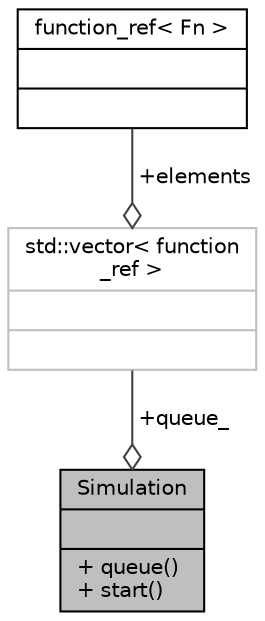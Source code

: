 digraph "Simulation"
{
 // LATEX_PDF_SIZE
  edge [fontname="Helvetica",fontsize="10",labelfontname="Helvetica",labelfontsize="10"];
  node [fontname="Helvetica",fontsize="10",shape=record];
  Node1 [label="{Simulation\n||+ queue()\l+ start()\l}",height=0.2,width=0.4,color="black", fillcolor="grey75", style="filled", fontcolor="black",tooltip=" "];
  Node2 -> Node1 [color="grey25",fontsize="10",style="solid",label=" +queue_" ,arrowhead="odiamond",fontname="Helvetica"];
  Node2 [label="{std::vector\< function\l_ref \>\n||}",height=0.2,width=0.4,color="grey75", fillcolor="white", style="filled",tooltip=" "];
  Node3 -> Node2 [color="grey25",fontsize="10",style="solid",label=" +elements" ,arrowhead="odiamond",fontname="Helvetica"];
  Node3 [label="{function_ref\< Fn \>\n||}",height=0.2,width=0.4,color="black", fillcolor="white", style="filled",URL="$classfunction__ref.html",tooltip=" "];
}
